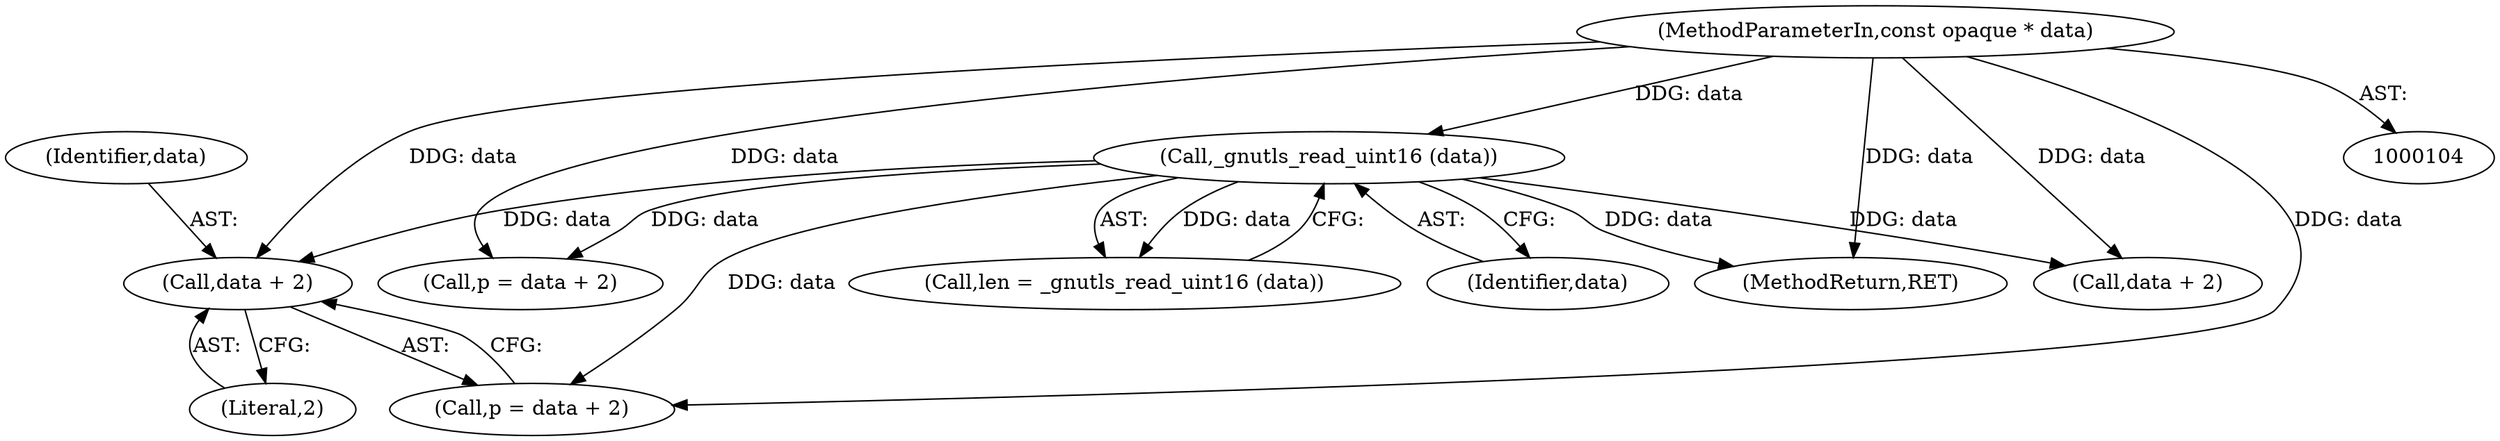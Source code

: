 digraph "0_savannah_bc8102405fda11ea00ca3b42acc4f4bce9d6e97b@pointer" {
"1000209" [label="(Call,data + 2)"];
"1000106" [label="(MethodParameterIn,const opaque * data)"];
"1000136" [label="(Call,_gnutls_read_uint16 (data))"];
"1000211" [label="(Literal,2)"];
"1000146" [label="(Call,p = data + 2)"];
"1000134" [label="(Call,len = _gnutls_read_uint16 (data))"];
"1000207" [label="(Call,p = data + 2)"];
"1000248" [label="(MethodReturn,RET)"];
"1000210" [label="(Identifier,data)"];
"1000209" [label="(Call,data + 2)"];
"1000106" [label="(MethodParameterIn,const opaque * data)"];
"1000136" [label="(Call,_gnutls_read_uint16 (data))"];
"1000148" [label="(Call,data + 2)"];
"1000137" [label="(Identifier,data)"];
"1000209" -> "1000207"  [label="AST: "];
"1000209" -> "1000211"  [label="CFG: "];
"1000210" -> "1000209"  [label="AST: "];
"1000211" -> "1000209"  [label="AST: "];
"1000207" -> "1000209"  [label="CFG: "];
"1000106" -> "1000209"  [label="DDG: data"];
"1000136" -> "1000209"  [label="DDG: data"];
"1000106" -> "1000104"  [label="AST: "];
"1000106" -> "1000248"  [label="DDG: data"];
"1000106" -> "1000136"  [label="DDG: data"];
"1000106" -> "1000146"  [label="DDG: data"];
"1000106" -> "1000148"  [label="DDG: data"];
"1000106" -> "1000207"  [label="DDG: data"];
"1000136" -> "1000134"  [label="AST: "];
"1000136" -> "1000137"  [label="CFG: "];
"1000137" -> "1000136"  [label="AST: "];
"1000134" -> "1000136"  [label="CFG: "];
"1000136" -> "1000248"  [label="DDG: data"];
"1000136" -> "1000134"  [label="DDG: data"];
"1000136" -> "1000146"  [label="DDG: data"];
"1000136" -> "1000148"  [label="DDG: data"];
"1000136" -> "1000207"  [label="DDG: data"];
}

